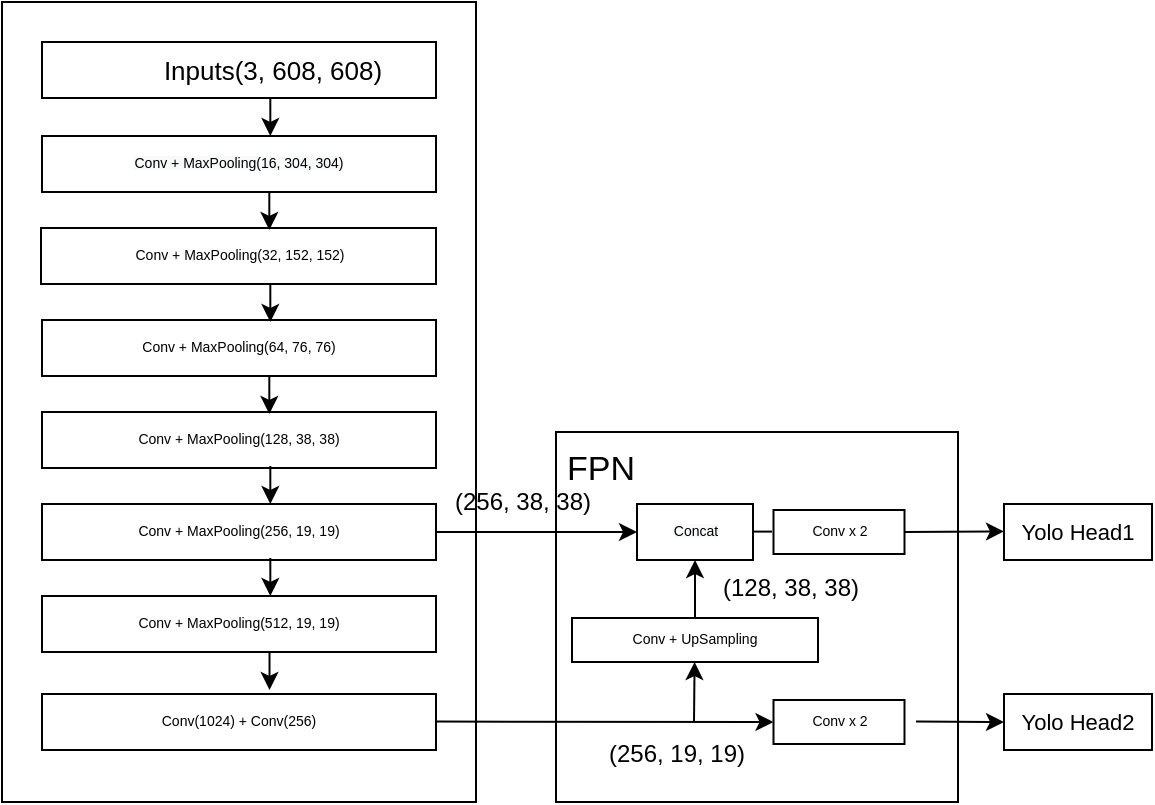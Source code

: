 <mxfile version="14.4.2" type="github">
  <diagram id="I5ob7cJA1xJSA5w13-83" name="第 1 页">
    <mxGraphModel dx="1422" dy="744" grid="1" gridSize="10" guides="1" tooltips="1" connect="1" arrows="1" fold="1" page="1" pageScale="1" pageWidth="827" pageHeight="1169" math="0" shadow="0">
      <root>
        <mxCell id="0" />
        <mxCell id="1" parent="0" />
        <mxCell id="YtooCMQX7VUCMK-XwJnW-1" value="" style="rounded=0;whiteSpace=wrap;html=1;strokeWidth=1;fontSize=7;" parent="1" vertex="1">
          <mxGeometry x="390" y="415" width="201" height="185" as="geometry" />
        </mxCell>
        <mxCell id="YtooCMQX7VUCMK-XwJnW-2" value="" style="rounded=0;whiteSpace=wrap;html=1;" parent="1" vertex="1">
          <mxGeometry x="113" y="200" width="237" height="400" as="geometry" />
        </mxCell>
        <mxCell id="YtooCMQX7VUCMK-XwJnW-4" value="" style="rounded=0;whiteSpace=wrap;html=1;strokeWidth=1;fontSize=16;" parent="1" vertex="1">
          <mxGeometry x="133" y="220" width="197" height="28" as="geometry" />
        </mxCell>
        <mxCell id="YtooCMQX7VUCMK-XwJnW-5" value="&lt;font style=&quot;font-size: 13px;&quot;&gt;Inputs(3, 608, 608)&lt;/font&gt;" style="text;html=1;resizable=0;autosize=1;align=center;verticalAlign=middle;points=[];fillColor=none;strokeColor=none;rounded=0;fontSize=13;" parent="1" vertex="1">
          <mxGeometry x="187" y="224" width="121" height="20" as="geometry" />
        </mxCell>
        <mxCell id="YtooCMQX7VUCMK-XwJnW-6" value="&lt;span style=&quot;color: rgb(0 , 0 , 0) ; font-family: &amp;#34;helvetica&amp;#34; ; font-style: normal ; font-weight: 400 ; letter-spacing: normal ; text-align: center ; text-indent: 0px ; text-transform: none ; word-spacing: 0px ; background-color: rgb(248 , 249 , 250) ; display: inline ; float: none ; font-size: 7px&quot;&gt;&lt;font style=&quot;font-size: 7px&quot;&gt;Conv + MaxPooling(16, 304, 304)&lt;/font&gt;&lt;/span&gt;" style="rounded=0;whiteSpace=wrap;html=1;strokeWidth=1;fontSize=7;" parent="1" vertex="1">
          <mxGeometry x="133" y="267" width="197" height="28" as="geometry" />
        </mxCell>
        <mxCell id="YtooCMQX7VUCMK-XwJnW-7" value="&lt;span style=&quot;font-family: &amp;#34;helvetica&amp;#34;&quot;&gt;Conv + MaxPooling(32, 152, 152)&lt;/span&gt;" style="rounded=0;whiteSpace=wrap;html=1;strokeWidth=1;fontSize=7;" parent="1" vertex="1">
          <mxGeometry x="132.5" y="313" width="197.5" height="28" as="geometry" />
        </mxCell>
        <mxCell id="YtooCMQX7VUCMK-XwJnW-8" value="" style="endArrow=classic;html=1;fontSize=7;" parent="1" edge="1">
          <mxGeometry width="50" height="50" relative="1" as="geometry">
            <mxPoint x="247.16" y="248.0" as="sourcePoint" />
            <mxPoint x="247.16" y="267" as="targetPoint" />
          </mxGeometry>
        </mxCell>
        <mxCell id="YtooCMQX7VUCMK-XwJnW-9" value="" style="endArrow=classic;html=1;fontSize=7;" parent="1" edge="1">
          <mxGeometry width="50" height="50" relative="1" as="geometry">
            <mxPoint x="246.66" y="295" as="sourcePoint" />
            <mxPoint x="246.66" y="314" as="targetPoint" />
          </mxGeometry>
        </mxCell>
        <mxCell id="YtooCMQX7VUCMK-XwJnW-10" value="&lt;span style=&quot;font-family: &amp;#34;helvetica&amp;#34;&quot;&gt;Conv + MaxPooling(64, 76, 76)&lt;/span&gt;" style="rounded=0;whiteSpace=wrap;html=1;strokeWidth=1;fontSize=7;" parent="1" vertex="1">
          <mxGeometry x="133" y="359" width="197" height="28" as="geometry" />
        </mxCell>
        <mxCell id="YtooCMQX7VUCMK-XwJnW-11" value="" style="endArrow=classic;html=1;fontSize=7;" parent="1" edge="1">
          <mxGeometry width="50" height="50" relative="1" as="geometry">
            <mxPoint x="247.16" y="341" as="sourcePoint" />
            <mxPoint x="247.16" y="360" as="targetPoint" />
          </mxGeometry>
        </mxCell>
        <mxCell id="YtooCMQX7VUCMK-XwJnW-12" value="&lt;span style=&quot;font-family: &amp;#34;helvetica&amp;#34;&quot;&gt;Conv + MaxPooling(128, 38, 38)&lt;/span&gt;" style="rounded=0;whiteSpace=wrap;html=1;strokeWidth=1;fontSize=7;" parent="1" vertex="1">
          <mxGeometry x="133" y="405" width="197" height="28" as="geometry" />
        </mxCell>
        <mxCell id="YtooCMQX7VUCMK-XwJnW-13" value="&lt;span style=&quot;font-family: &amp;#34;helvetica&amp;#34;&quot;&gt;Conv + MaxPooling(256, 19, 19)&lt;/span&gt;" style="rounded=0;whiteSpace=wrap;html=1;strokeWidth=1;fontSize=7;" parent="1" vertex="1">
          <mxGeometry x="133" y="451" width="197" height="28" as="geometry" />
        </mxCell>
        <mxCell id="YtooCMQX7VUCMK-XwJnW-14" value="" style="endArrow=classic;html=1;fontSize=7;" parent="1" edge="1">
          <mxGeometry width="50" height="50" relative="1" as="geometry">
            <mxPoint x="246.66" y="387" as="sourcePoint" />
            <mxPoint x="246.66" y="406" as="targetPoint" />
          </mxGeometry>
        </mxCell>
        <mxCell id="YtooCMQX7VUCMK-XwJnW-15" value="" style="endArrow=classic;html=1;fontSize=7;" parent="1" edge="1">
          <mxGeometry width="50" height="50" relative="1" as="geometry">
            <mxPoint x="247.16" y="432" as="sourcePoint" />
            <mxPoint x="247.16" y="451" as="targetPoint" />
          </mxGeometry>
        </mxCell>
        <mxCell id="YtooCMQX7VUCMK-XwJnW-16" value="&lt;span style=&quot;font-family: &amp;#34;helvetica&amp;#34;&quot;&gt;Conv + MaxPooling(512, 19, 19)&lt;/span&gt;" style="rounded=0;whiteSpace=wrap;html=1;strokeWidth=1;fontSize=7;" parent="1" vertex="1">
          <mxGeometry x="133" y="497" width="197" height="28" as="geometry" />
        </mxCell>
        <mxCell id="YtooCMQX7VUCMK-XwJnW-17" value="" style="endArrow=classic;html=1;fontSize=7;" parent="1" edge="1">
          <mxGeometry width="50" height="50" relative="1" as="geometry">
            <mxPoint x="247.16" y="478" as="sourcePoint" />
            <mxPoint x="247.16" y="497" as="targetPoint" />
          </mxGeometry>
        </mxCell>
        <mxCell id="YtooCMQX7VUCMK-XwJnW-19" value="&lt;span style=&quot;color: rgb(0 , 0 , 0) ; font-family: &amp;#34;helvetica&amp;#34; ; font-style: normal ; letter-spacing: normal ; text-align: center ; text-indent: 0px ; text-transform: none ; word-spacing: 0px ; background-color: rgb(248 , 249 , 250) ; display: inline ; float: none ; font-size: 7px&quot;&gt;&lt;font style=&quot;font-size: 7px&quot;&gt;Concat&lt;/font&gt;&lt;/span&gt;" style="rounded=0;whiteSpace=wrap;html=1;strokeWidth=1;fontSize=7;" parent="1" vertex="1">
          <mxGeometry x="430.5" y="451" width="58" height="28" as="geometry" />
        </mxCell>
        <mxCell id="YtooCMQX7VUCMK-XwJnW-20" value="Conv + UpSampling" style="rounded=0;whiteSpace=wrap;html=1;strokeWidth=1;fontSize=7;" parent="1" vertex="1">
          <mxGeometry x="398" y="508" width="123" height="22" as="geometry" />
        </mxCell>
        <mxCell id="YtooCMQX7VUCMK-XwJnW-21" value="&lt;font face=&quot;helvetica&quot; style=&quot;font-size: 11px&quot;&gt;Yolo Head1&lt;/font&gt;" style="rounded=0;whiteSpace=wrap;html=1;strokeWidth=1;fontSize=7;" parent="1" vertex="1">
          <mxGeometry x="614" y="451" width="74" height="28" as="geometry" />
        </mxCell>
        <mxCell id="YtooCMQX7VUCMK-XwJnW-22" value="&lt;font style=&quot;font-size: 17px&quot;&gt;FPN&lt;/font&gt;" style="text;html=1;resizable=0;autosize=1;align=center;verticalAlign=middle;points=[];fillColor=none;strokeColor=none;rounded=0;fontSize=7;" parent="1" vertex="1">
          <mxGeometry x="390.5" y="427" width="42" height="14" as="geometry" />
        </mxCell>
        <mxCell id="YtooCMQX7VUCMK-XwJnW-23" value="" style="endArrow=classic;html=1;" parent="1" edge="1">
          <mxGeometry width="50" height="50" relative="1" as="geometry">
            <mxPoint x="459" y="560" as="sourcePoint" />
            <mxPoint x="459.3" y="530" as="targetPoint" />
          </mxGeometry>
        </mxCell>
        <mxCell id="YtooCMQX7VUCMK-XwJnW-25" value="" style="endArrow=classic;html=1;exitX=1;exitY=0.5;exitDx=0;exitDy=0;" parent="1" source="YtooCMQX7VUCMK-XwJnW-41" edge="1">
          <mxGeometry width="50" height="50" relative="1" as="geometry">
            <mxPoint x="568" y="465.05" as="sourcePoint" />
            <mxPoint x="614" y="464.71" as="targetPoint" />
          </mxGeometry>
        </mxCell>
        <mxCell id="YtooCMQX7VUCMK-XwJnW-26" value="&lt;font face=&quot;helvetica&quot; style=&quot;font-size: 11px&quot;&gt;Yolo Head2&lt;/font&gt;" style="rounded=0;whiteSpace=wrap;html=1;strokeWidth=1;fontSize=7;" parent="1" vertex="1">
          <mxGeometry x="614" y="546" width="74" height="28" as="geometry" />
        </mxCell>
        <mxCell id="YtooCMQX7VUCMK-XwJnW-27" value="" style="endArrow=classic;html=1;exitX=0.5;exitY=0;exitDx=0;exitDy=0;entryX=0.5;entryY=1;entryDx=0;entryDy=0;" parent="1" source="YtooCMQX7VUCMK-XwJnW-20" target="YtooCMQX7VUCMK-XwJnW-19" edge="1">
          <mxGeometry width="50" height="50" relative="1" as="geometry">
            <mxPoint x="493.8" y="490.5" as="sourcePoint" />
            <mxPoint x="494" y="480" as="targetPoint" />
          </mxGeometry>
        </mxCell>
        <mxCell id="YtooCMQX7VUCMK-XwJnW-28" value="(128, 38, 38)" style="text;html=1;resizable=0;autosize=1;align=center;verticalAlign=middle;points=[];fillColor=none;strokeColor=none;rounded=0;" parent="1" vertex="1">
          <mxGeometry x="468" y="484" width="77" height="18" as="geometry" />
        </mxCell>
        <mxCell id="YtooCMQX7VUCMK-XwJnW-29" value="(256, 19, 19)" style="text;html=1;resizable=0;autosize=1;align=center;verticalAlign=middle;points=[];fillColor=none;strokeColor=none;rounded=0;" parent="1" vertex="1">
          <mxGeometry x="411.5" y="567" width="77" height="18" as="geometry" />
        </mxCell>
        <mxCell id="YtooCMQX7VUCMK-XwJnW-32" value="" style="endArrow=classic;html=1;exitX=1;exitY=0.5;exitDx=0;exitDy=0;entryX=0;entryY=0.5;entryDx=0;entryDy=0;" parent="1" source="YtooCMQX7VUCMK-XwJnW-13" target="YtooCMQX7VUCMK-XwJnW-19" edge="1">
          <mxGeometry width="50" height="50" relative="1" as="geometry">
            <mxPoint x="363" y="465" as="sourcePoint" />
            <mxPoint x="451" y="464.83" as="targetPoint" />
          </mxGeometry>
        </mxCell>
        <mxCell id="YtooCMQX7VUCMK-XwJnW-33" value="(256, 38, 38)" style="text;html=1;resizable=0;autosize=1;align=center;verticalAlign=middle;points=[];fillColor=none;strokeColor=none;rounded=0;" parent="1" vertex="1">
          <mxGeometry x="334" y="441" width="77" height="18" as="geometry" />
        </mxCell>
        <mxCell id="YtooCMQX7VUCMK-XwJnW-35" value="&lt;span style=&quot;font-family: &amp;#34;helvetica&amp;#34;&quot;&gt;Conv(1024) + Conv(256)&lt;/span&gt;" style="rounded=0;whiteSpace=wrap;html=1;strokeWidth=1;fontSize=7;" parent="1" vertex="1">
          <mxGeometry x="133" y="546" width="197" height="28" as="geometry" />
        </mxCell>
        <mxCell id="YtooCMQX7VUCMK-XwJnW-36" value="" style="endArrow=classic;html=1;fontSize=7;" parent="1" edge="1">
          <mxGeometry width="50" height="50" relative="1" as="geometry">
            <mxPoint x="246.76" y="525" as="sourcePoint" />
            <mxPoint x="246.76" y="544" as="targetPoint" />
          </mxGeometry>
        </mxCell>
        <mxCell id="YtooCMQX7VUCMK-XwJnW-38" value="Conv x 2" style="rounded=0;whiteSpace=wrap;html=1;strokeWidth=1;fontSize=7;" parent="1" vertex="1">
          <mxGeometry x="498.75" y="549" width="65.5" height="22" as="geometry" />
        </mxCell>
        <mxCell id="YtooCMQX7VUCMK-XwJnW-39" value="" style="endArrow=classic;html=1;entryX=0;entryY=0.5;entryDx=0;entryDy=0;" parent="1" target="YtooCMQX7VUCMK-XwJnW-38" edge="1">
          <mxGeometry width="50" height="50" relative="1" as="geometry">
            <mxPoint x="330" y="559.8" as="sourcePoint" />
            <mxPoint x="488" y="559.8" as="targetPoint" />
          </mxGeometry>
        </mxCell>
        <mxCell id="YtooCMQX7VUCMK-XwJnW-40" value="" style="endArrow=classic;html=1;entryX=0;entryY=0.5;entryDx=0;entryDy=0;" parent="1" target="YtooCMQX7VUCMK-XwJnW-26" edge="1">
          <mxGeometry width="50" height="50" relative="1" as="geometry">
            <mxPoint x="570" y="559.8" as="sourcePoint" />
            <mxPoint x="610" y="559.8" as="targetPoint" />
          </mxGeometry>
        </mxCell>
        <mxCell id="YtooCMQX7VUCMK-XwJnW-41" value="Conv x 2" style="rounded=0;whiteSpace=wrap;html=1;strokeWidth=1;fontSize=7;" parent="1" vertex="1">
          <mxGeometry x="498.75" y="454" width="65.5" height="22" as="geometry" />
        </mxCell>
        <mxCell id="YtooCMQX7VUCMK-XwJnW-42" value="" style="endArrow=none;html=1;" parent="1" edge="1">
          <mxGeometry width="50" height="50" relative="1" as="geometry">
            <mxPoint x="498" y="464.8" as="sourcePoint" />
            <mxPoint x="488.5" y="464.8" as="targetPoint" />
          </mxGeometry>
        </mxCell>
      </root>
    </mxGraphModel>
  </diagram>
</mxfile>
